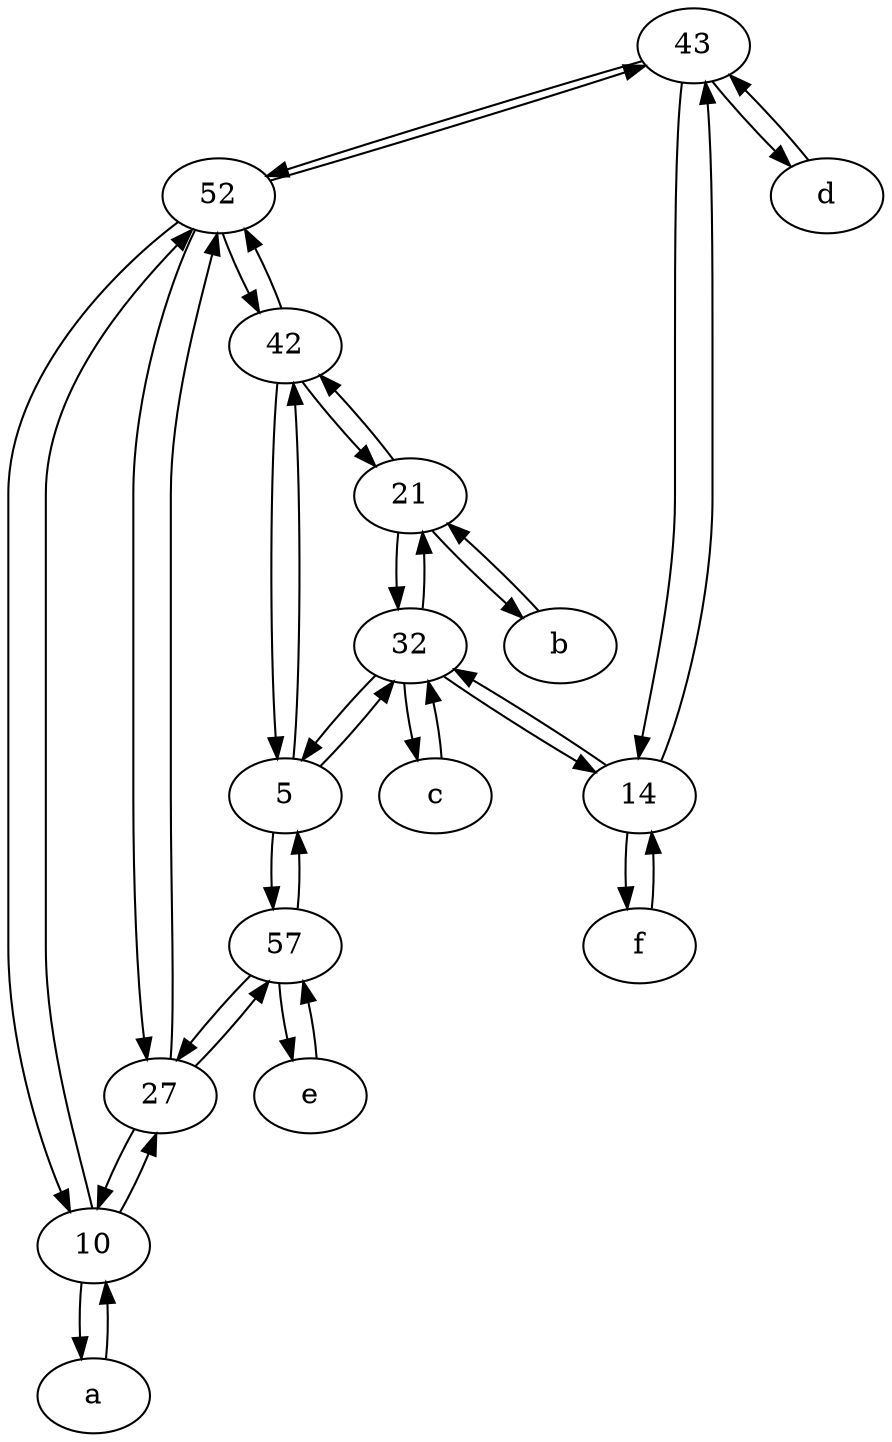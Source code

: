 digraph  {
	43;
	52;
	5;
	10;
	27;
	e [pos="30,50!"];
	14;
	42;
	57;
	c [pos="20,10!"];
	f [pos="15,45!"];
	32;
	d [pos="20,30!"];
	21;
	a [pos="40,10!"];
	b [pos="50,20!"];
	32 -> 21;
	10 -> 52;
	32 -> 14;
	5 -> 57;
	42 -> 21;
	d -> 43;
	42 -> 52;
	57 -> e;
	21 -> b;
	14 -> 43;
	43 -> d;
	21 -> 32;
	52 -> 27;
	32 -> c;
	52 -> 42;
	e -> 57;
	27 -> 10;
	57 -> 5;
	10 -> a;
	43 -> 14;
	10 -> 27;
	21 -> 42;
	42 -> 5;
	14 -> f;
	a -> 10;
	32 -> 5;
	5 -> 32;
	5 -> 42;
	52 -> 43;
	27 -> 52;
	c -> 32;
	f -> 14;
	43 -> 52;
	27 -> 57;
	52 -> 10;
	57 -> 27;
	b -> 21;
	14 -> 32;

	}
